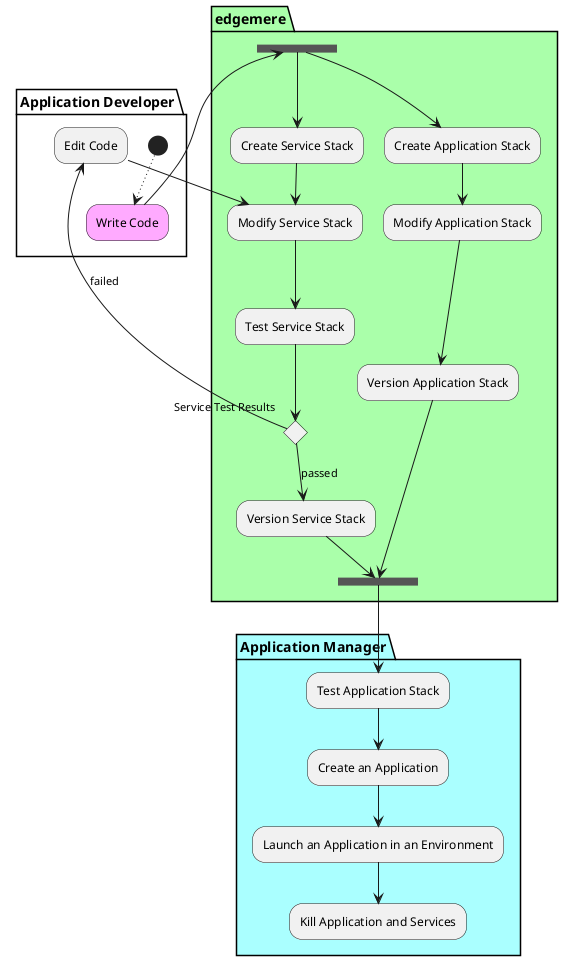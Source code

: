 @startuml

partition "Application Developer" {
    (*) ..> "Write Code" <<scenario>> #ffaaff
}
partition "edgemere" #aaffaa {
"Write Code" ---> ===F1===
===F1=== --> "Create Application Stack"
}
partition "edgemere" {
===F1=== --> "Create Service Stack"
}
partition "edgemere" {
"Create Application Stack" -->  "Modify Application Stack"
}
partition "edgemere" {
"Modify Application Stack" -->  "Version Application Stack"
}
partition "edgemere" {
"Create Service Stack" -->  "Modify Service Stack"
}
partition "edgemere" {
"Modify Service Stack" -->  "Test Service Stack"
}
partition "edgemere" {
"Test Service Stack" --> if "Service Test Results" then
}

partition "edgemere" {
else
--> [passed] "Version Service Stack"
}
partition "Application Developer" {
else
--> [failed] "Edit Code"
}
partition "edgemere" {
"Edit Code"--> "Modify Service Stack"
endif
}
partition "edgemere" {
"Version Service Stack"--> ===F2===
}
partition "edgemere" {
"Version Application Stack"--> ===F2===
}
partition "Application Manager" #aaffff {
===F2=== --> "Test Application Stack"
}
partition "Application Manager" {
"Test Application Stack" --> "Create an Application"
}
partition "Application Manager" {
"Create an Application"--> "Launch an Application in an Environment"
}
partition "Application Manager" {
"Launch an Application in an Environment"--> "Kill Application and Services"
}

@enduml
